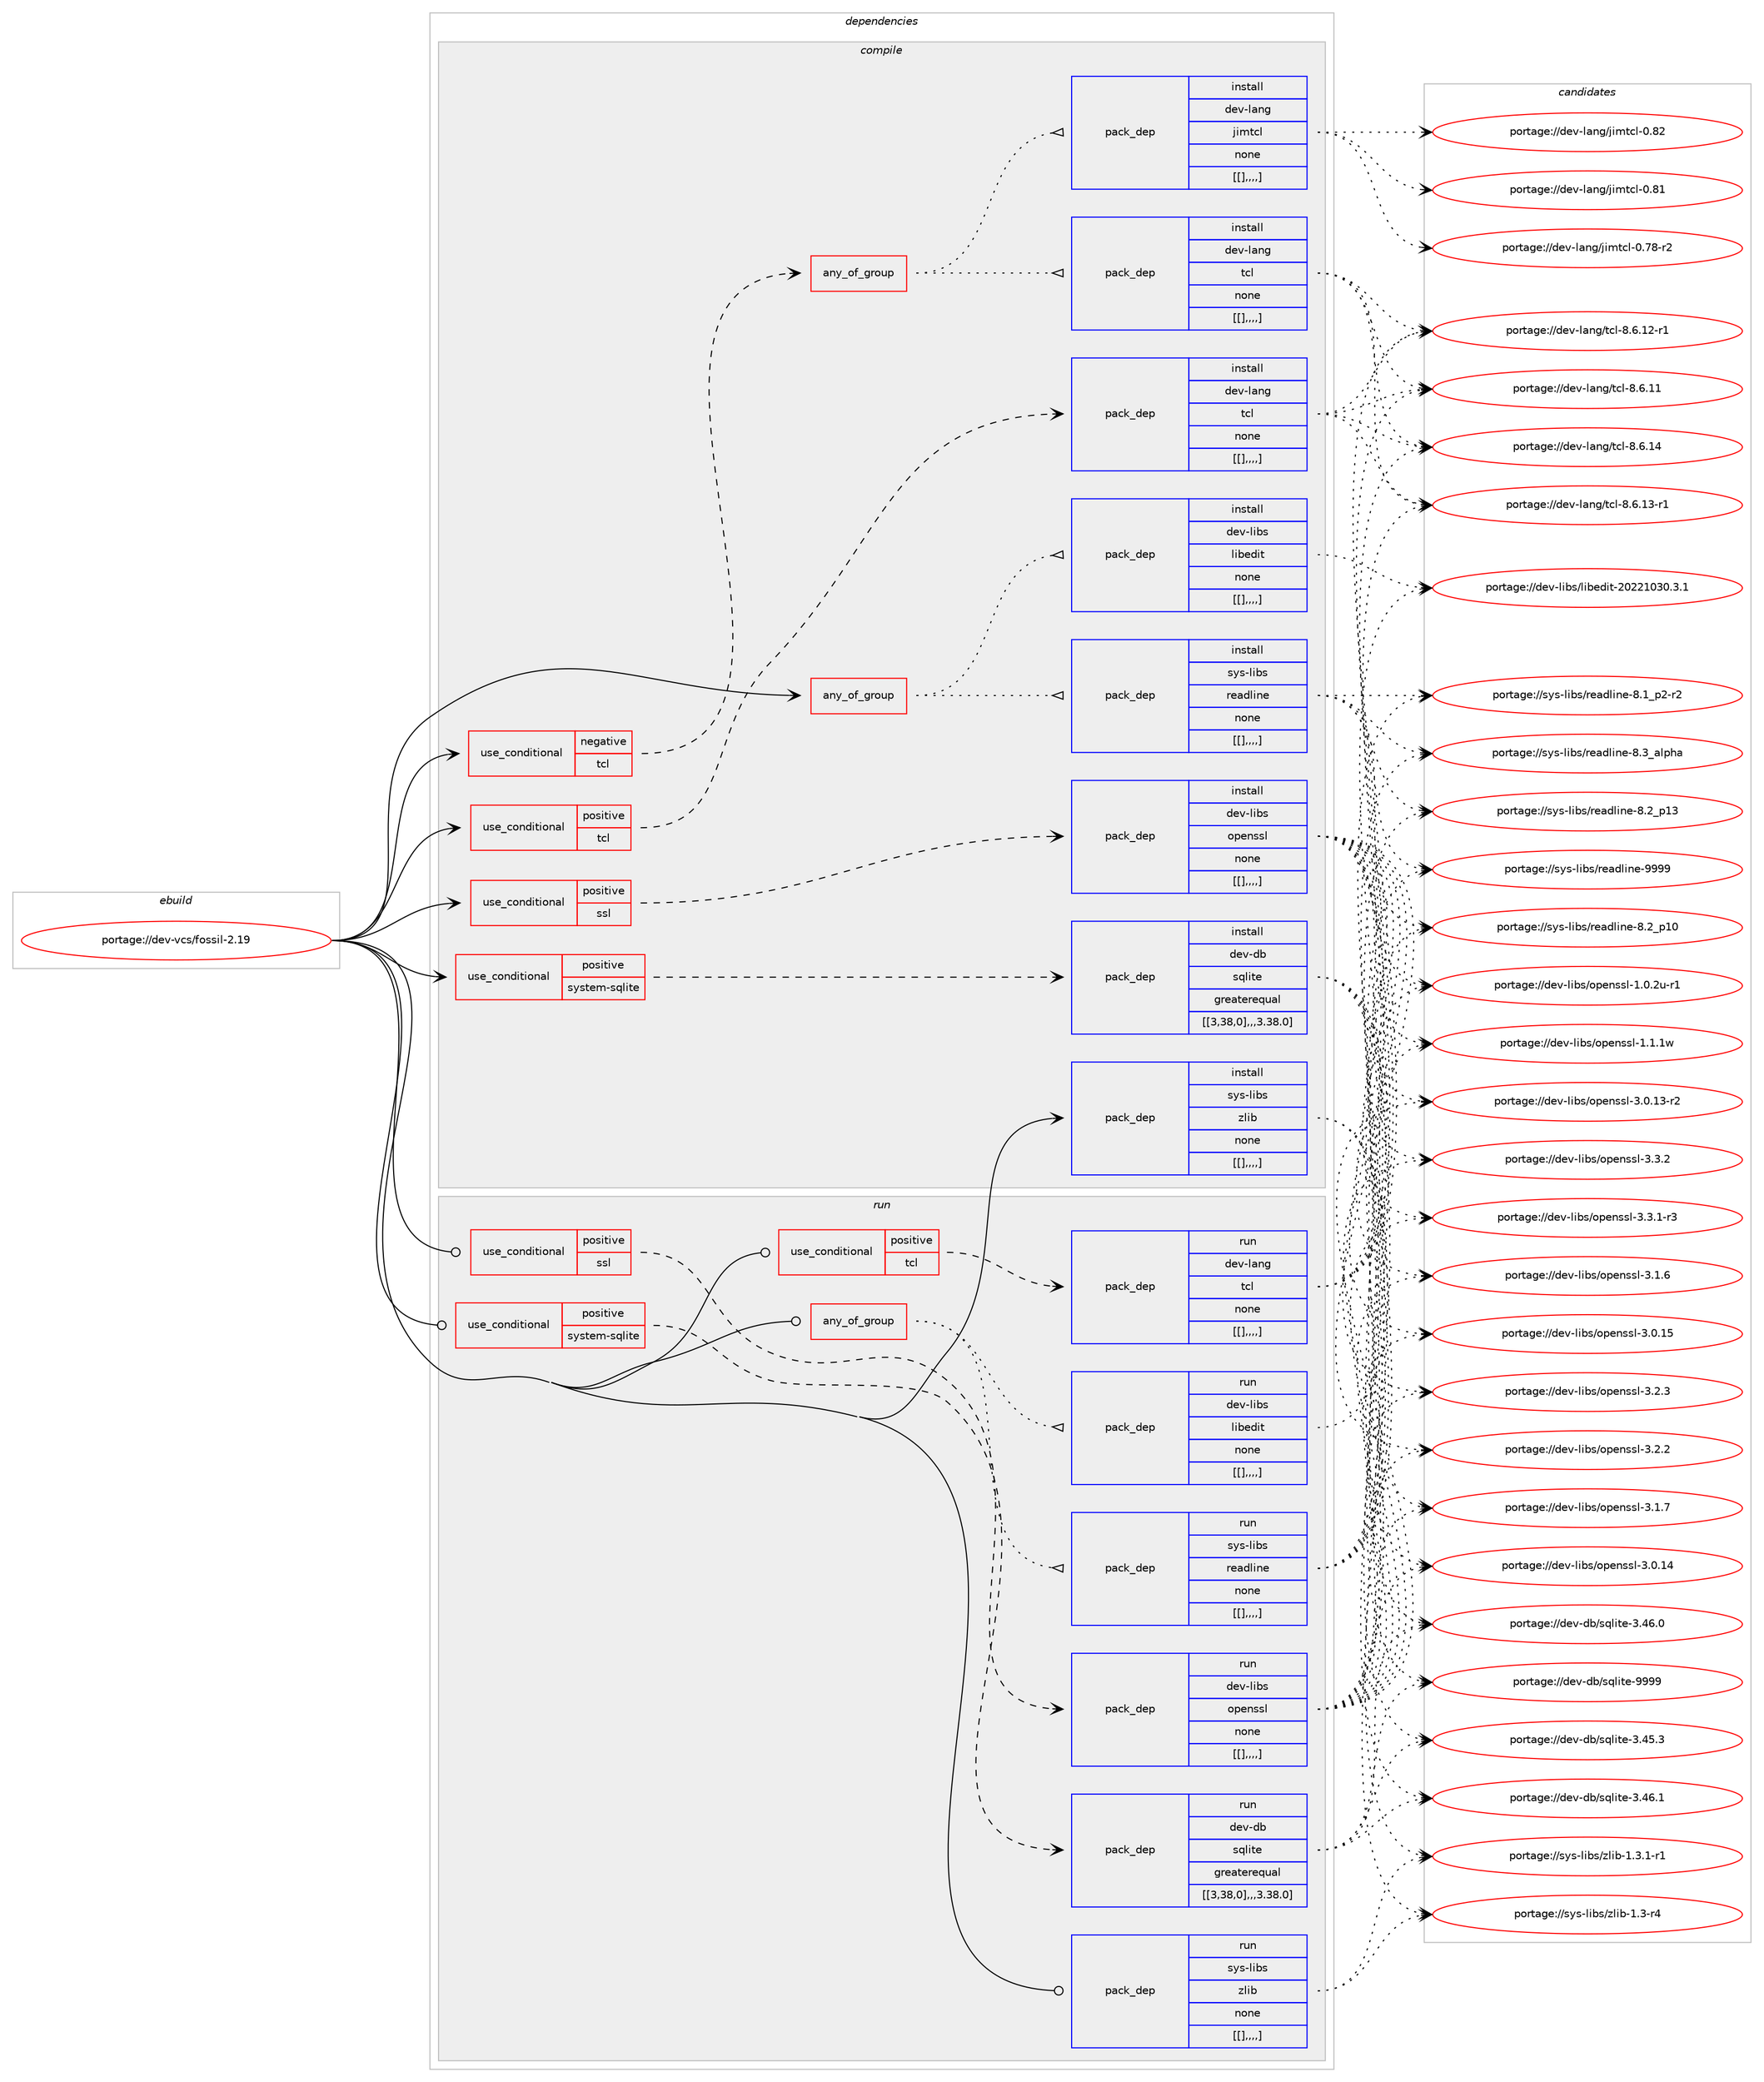 digraph prolog {

# *************
# Graph options
# *************

newrank=true;
concentrate=true;
compound=true;
graph [rankdir=LR,fontname=Helvetica,fontsize=10,ranksep=1.5];#, ranksep=2.5, nodesep=0.2];
edge  [arrowhead=vee];
node  [fontname=Helvetica,fontsize=10];

# **********
# The ebuild
# **********

subgraph cluster_leftcol {
color=gray;
label=<<i>ebuild</i>>;
id [label="portage://dev-vcs/fossil-2.19", color=red, width=4, href="../dev-vcs/fossil-2.19.svg"];
}

# ****************
# The dependencies
# ****************

subgraph cluster_midcol {
color=gray;
label=<<i>dependencies</i>>;
subgraph cluster_compile {
fillcolor="#eeeeee";
style=filled;
label=<<i>compile</i>>;
subgraph any1301 {
dependency225862 [label=<<TABLE BORDER="0" CELLBORDER="1" CELLSPACING="0" CELLPADDING="4"><TR><TD CELLPADDING="10">any_of_group</TD></TR></TABLE>>, shape=none, color=red];subgraph pack159797 {
dependency225863 [label=<<TABLE BORDER="0" CELLBORDER="1" CELLSPACING="0" CELLPADDING="4" WIDTH="220"><TR><TD ROWSPAN="6" CELLPADDING="30">pack_dep</TD></TR><TR><TD WIDTH="110">install</TD></TR><TR><TD>sys-libs</TD></TR><TR><TD>readline</TD></TR><TR><TD>none</TD></TR><TR><TD>[[],,,,]</TD></TR></TABLE>>, shape=none, color=blue];
}
dependency225862:e -> dependency225863:w [weight=20,style="dotted",arrowhead="oinv"];
subgraph pack159798 {
dependency225864 [label=<<TABLE BORDER="0" CELLBORDER="1" CELLSPACING="0" CELLPADDING="4" WIDTH="220"><TR><TD ROWSPAN="6" CELLPADDING="30">pack_dep</TD></TR><TR><TD WIDTH="110">install</TD></TR><TR><TD>dev-libs</TD></TR><TR><TD>libedit</TD></TR><TR><TD>none</TD></TR><TR><TD>[[],,,,]</TD></TR></TABLE>>, shape=none, color=blue];
}
dependency225862:e -> dependency225864:w [weight=20,style="dotted",arrowhead="oinv"];
}
id:e -> dependency225862:w [weight=20,style="solid",arrowhead="vee"];
subgraph cond64610 {
dependency225865 [label=<<TABLE BORDER="0" CELLBORDER="1" CELLSPACING="0" CELLPADDING="4"><TR><TD ROWSPAN="3" CELLPADDING="10">use_conditional</TD></TR><TR><TD>negative</TD></TR><TR><TD>tcl</TD></TR></TABLE>>, shape=none, color=red];
subgraph any1302 {
dependency225866 [label=<<TABLE BORDER="0" CELLBORDER="1" CELLSPACING="0" CELLPADDING="4"><TR><TD CELLPADDING="10">any_of_group</TD></TR></TABLE>>, shape=none, color=red];subgraph pack159799 {
dependency225867 [label=<<TABLE BORDER="0" CELLBORDER="1" CELLSPACING="0" CELLPADDING="4" WIDTH="220"><TR><TD ROWSPAN="6" CELLPADDING="30">pack_dep</TD></TR><TR><TD WIDTH="110">install</TD></TR><TR><TD>dev-lang</TD></TR><TR><TD>tcl</TD></TR><TR><TD>none</TD></TR><TR><TD>[[],,,,]</TD></TR></TABLE>>, shape=none, color=blue];
}
dependency225866:e -> dependency225867:w [weight=20,style="dotted",arrowhead="oinv"];
subgraph pack159800 {
dependency225868 [label=<<TABLE BORDER="0" CELLBORDER="1" CELLSPACING="0" CELLPADDING="4" WIDTH="220"><TR><TD ROWSPAN="6" CELLPADDING="30">pack_dep</TD></TR><TR><TD WIDTH="110">install</TD></TR><TR><TD>dev-lang</TD></TR><TR><TD>jimtcl</TD></TR><TR><TD>none</TD></TR><TR><TD>[[],,,,]</TD></TR></TABLE>>, shape=none, color=blue];
}
dependency225866:e -> dependency225868:w [weight=20,style="dotted",arrowhead="oinv"];
}
dependency225865:e -> dependency225866:w [weight=20,style="dashed",arrowhead="vee"];
}
id:e -> dependency225865:w [weight=20,style="solid",arrowhead="vee"];
subgraph cond64611 {
dependency225869 [label=<<TABLE BORDER="0" CELLBORDER="1" CELLSPACING="0" CELLPADDING="4"><TR><TD ROWSPAN="3" CELLPADDING="10">use_conditional</TD></TR><TR><TD>positive</TD></TR><TR><TD>ssl</TD></TR></TABLE>>, shape=none, color=red];
subgraph pack159801 {
dependency225870 [label=<<TABLE BORDER="0" CELLBORDER="1" CELLSPACING="0" CELLPADDING="4" WIDTH="220"><TR><TD ROWSPAN="6" CELLPADDING="30">pack_dep</TD></TR><TR><TD WIDTH="110">install</TD></TR><TR><TD>dev-libs</TD></TR><TR><TD>openssl</TD></TR><TR><TD>none</TD></TR><TR><TD>[[],,,,]</TD></TR></TABLE>>, shape=none, color=blue];
}
dependency225869:e -> dependency225870:w [weight=20,style="dashed",arrowhead="vee"];
}
id:e -> dependency225869:w [weight=20,style="solid",arrowhead="vee"];
subgraph cond64612 {
dependency225871 [label=<<TABLE BORDER="0" CELLBORDER="1" CELLSPACING="0" CELLPADDING="4"><TR><TD ROWSPAN="3" CELLPADDING="10">use_conditional</TD></TR><TR><TD>positive</TD></TR><TR><TD>system-sqlite</TD></TR></TABLE>>, shape=none, color=red];
subgraph pack159802 {
dependency225872 [label=<<TABLE BORDER="0" CELLBORDER="1" CELLSPACING="0" CELLPADDING="4" WIDTH="220"><TR><TD ROWSPAN="6" CELLPADDING="30">pack_dep</TD></TR><TR><TD WIDTH="110">install</TD></TR><TR><TD>dev-db</TD></TR><TR><TD>sqlite</TD></TR><TR><TD>greaterequal</TD></TR><TR><TD>[[3,38,0],,,3.38.0]</TD></TR></TABLE>>, shape=none, color=blue];
}
dependency225871:e -> dependency225872:w [weight=20,style="dashed",arrowhead="vee"];
}
id:e -> dependency225871:w [weight=20,style="solid",arrowhead="vee"];
subgraph cond64613 {
dependency225873 [label=<<TABLE BORDER="0" CELLBORDER="1" CELLSPACING="0" CELLPADDING="4"><TR><TD ROWSPAN="3" CELLPADDING="10">use_conditional</TD></TR><TR><TD>positive</TD></TR><TR><TD>tcl</TD></TR></TABLE>>, shape=none, color=red];
subgraph pack159803 {
dependency225874 [label=<<TABLE BORDER="0" CELLBORDER="1" CELLSPACING="0" CELLPADDING="4" WIDTH="220"><TR><TD ROWSPAN="6" CELLPADDING="30">pack_dep</TD></TR><TR><TD WIDTH="110">install</TD></TR><TR><TD>dev-lang</TD></TR><TR><TD>tcl</TD></TR><TR><TD>none</TD></TR><TR><TD>[[],,,,]</TD></TR></TABLE>>, shape=none, color=blue];
}
dependency225873:e -> dependency225874:w [weight=20,style="dashed",arrowhead="vee"];
}
id:e -> dependency225873:w [weight=20,style="solid",arrowhead="vee"];
subgraph pack159804 {
dependency225875 [label=<<TABLE BORDER="0" CELLBORDER="1" CELLSPACING="0" CELLPADDING="4" WIDTH="220"><TR><TD ROWSPAN="6" CELLPADDING="30">pack_dep</TD></TR><TR><TD WIDTH="110">install</TD></TR><TR><TD>sys-libs</TD></TR><TR><TD>zlib</TD></TR><TR><TD>none</TD></TR><TR><TD>[[],,,,]</TD></TR></TABLE>>, shape=none, color=blue];
}
id:e -> dependency225875:w [weight=20,style="solid",arrowhead="vee"];
}
subgraph cluster_compileandrun {
fillcolor="#eeeeee";
style=filled;
label=<<i>compile and run</i>>;
}
subgraph cluster_run {
fillcolor="#eeeeee";
style=filled;
label=<<i>run</i>>;
subgraph any1303 {
dependency225876 [label=<<TABLE BORDER="0" CELLBORDER="1" CELLSPACING="0" CELLPADDING="4"><TR><TD CELLPADDING="10">any_of_group</TD></TR></TABLE>>, shape=none, color=red];subgraph pack159805 {
dependency225877 [label=<<TABLE BORDER="0" CELLBORDER="1" CELLSPACING="0" CELLPADDING="4" WIDTH="220"><TR><TD ROWSPAN="6" CELLPADDING="30">pack_dep</TD></TR><TR><TD WIDTH="110">run</TD></TR><TR><TD>sys-libs</TD></TR><TR><TD>readline</TD></TR><TR><TD>none</TD></TR><TR><TD>[[],,,,]</TD></TR></TABLE>>, shape=none, color=blue];
}
dependency225876:e -> dependency225877:w [weight=20,style="dotted",arrowhead="oinv"];
subgraph pack159806 {
dependency225878 [label=<<TABLE BORDER="0" CELLBORDER="1" CELLSPACING="0" CELLPADDING="4" WIDTH="220"><TR><TD ROWSPAN="6" CELLPADDING="30">pack_dep</TD></TR><TR><TD WIDTH="110">run</TD></TR><TR><TD>dev-libs</TD></TR><TR><TD>libedit</TD></TR><TR><TD>none</TD></TR><TR><TD>[[],,,,]</TD></TR></TABLE>>, shape=none, color=blue];
}
dependency225876:e -> dependency225878:w [weight=20,style="dotted",arrowhead="oinv"];
}
id:e -> dependency225876:w [weight=20,style="solid",arrowhead="odot"];
subgraph cond64614 {
dependency225879 [label=<<TABLE BORDER="0" CELLBORDER="1" CELLSPACING="0" CELLPADDING="4"><TR><TD ROWSPAN="3" CELLPADDING="10">use_conditional</TD></TR><TR><TD>positive</TD></TR><TR><TD>ssl</TD></TR></TABLE>>, shape=none, color=red];
subgraph pack159807 {
dependency225880 [label=<<TABLE BORDER="0" CELLBORDER="1" CELLSPACING="0" CELLPADDING="4" WIDTH="220"><TR><TD ROWSPAN="6" CELLPADDING="30">pack_dep</TD></TR><TR><TD WIDTH="110">run</TD></TR><TR><TD>dev-libs</TD></TR><TR><TD>openssl</TD></TR><TR><TD>none</TD></TR><TR><TD>[[],,,,]</TD></TR></TABLE>>, shape=none, color=blue];
}
dependency225879:e -> dependency225880:w [weight=20,style="dashed",arrowhead="vee"];
}
id:e -> dependency225879:w [weight=20,style="solid",arrowhead="odot"];
subgraph cond64615 {
dependency225881 [label=<<TABLE BORDER="0" CELLBORDER="1" CELLSPACING="0" CELLPADDING="4"><TR><TD ROWSPAN="3" CELLPADDING="10">use_conditional</TD></TR><TR><TD>positive</TD></TR><TR><TD>system-sqlite</TD></TR></TABLE>>, shape=none, color=red];
subgraph pack159808 {
dependency225882 [label=<<TABLE BORDER="0" CELLBORDER="1" CELLSPACING="0" CELLPADDING="4" WIDTH="220"><TR><TD ROWSPAN="6" CELLPADDING="30">pack_dep</TD></TR><TR><TD WIDTH="110">run</TD></TR><TR><TD>dev-db</TD></TR><TR><TD>sqlite</TD></TR><TR><TD>greaterequal</TD></TR><TR><TD>[[3,38,0],,,3.38.0]</TD></TR></TABLE>>, shape=none, color=blue];
}
dependency225881:e -> dependency225882:w [weight=20,style="dashed",arrowhead="vee"];
}
id:e -> dependency225881:w [weight=20,style="solid",arrowhead="odot"];
subgraph cond64616 {
dependency225883 [label=<<TABLE BORDER="0" CELLBORDER="1" CELLSPACING="0" CELLPADDING="4"><TR><TD ROWSPAN="3" CELLPADDING="10">use_conditional</TD></TR><TR><TD>positive</TD></TR><TR><TD>tcl</TD></TR></TABLE>>, shape=none, color=red];
subgraph pack159809 {
dependency225884 [label=<<TABLE BORDER="0" CELLBORDER="1" CELLSPACING="0" CELLPADDING="4" WIDTH="220"><TR><TD ROWSPAN="6" CELLPADDING="30">pack_dep</TD></TR><TR><TD WIDTH="110">run</TD></TR><TR><TD>dev-lang</TD></TR><TR><TD>tcl</TD></TR><TR><TD>none</TD></TR><TR><TD>[[],,,,]</TD></TR></TABLE>>, shape=none, color=blue];
}
dependency225883:e -> dependency225884:w [weight=20,style="dashed",arrowhead="vee"];
}
id:e -> dependency225883:w [weight=20,style="solid",arrowhead="odot"];
subgraph pack159810 {
dependency225885 [label=<<TABLE BORDER="0" CELLBORDER="1" CELLSPACING="0" CELLPADDING="4" WIDTH="220"><TR><TD ROWSPAN="6" CELLPADDING="30">pack_dep</TD></TR><TR><TD WIDTH="110">run</TD></TR><TR><TD>sys-libs</TD></TR><TR><TD>zlib</TD></TR><TR><TD>none</TD></TR><TR><TD>[[],,,,]</TD></TR></TABLE>>, shape=none, color=blue];
}
id:e -> dependency225885:w [weight=20,style="solid",arrowhead="odot"];
}
}

# **************
# The candidates
# **************

subgraph cluster_choices {
rank=same;
color=gray;
label=<<i>candidates</i>>;

subgraph choice159797 {
color=black;
nodesep=1;
choice115121115451081059811547114101971001081051101014557575757 [label="portage://sys-libs/readline-9999", color=red, width=4,href="../sys-libs/readline-9999.svg"];
choice1151211154510810598115471141019710010810511010145564651959710811210497 [label="portage://sys-libs/readline-8.3_alpha", color=red, width=4,href="../sys-libs/readline-8.3_alpha.svg"];
choice1151211154510810598115471141019710010810511010145564650951124951 [label="portage://sys-libs/readline-8.2_p13", color=red, width=4,href="../sys-libs/readline-8.2_p13.svg"];
choice1151211154510810598115471141019710010810511010145564650951124948 [label="portage://sys-libs/readline-8.2_p10", color=red, width=4,href="../sys-libs/readline-8.2_p10.svg"];
choice115121115451081059811547114101971001081051101014556464995112504511450 [label="portage://sys-libs/readline-8.1_p2-r2", color=red, width=4,href="../sys-libs/readline-8.1_p2-r2.svg"];
dependency225863:e -> choice115121115451081059811547114101971001081051101014557575757:w [style=dotted,weight="100"];
dependency225863:e -> choice1151211154510810598115471141019710010810511010145564651959710811210497:w [style=dotted,weight="100"];
dependency225863:e -> choice1151211154510810598115471141019710010810511010145564650951124951:w [style=dotted,weight="100"];
dependency225863:e -> choice1151211154510810598115471141019710010810511010145564650951124948:w [style=dotted,weight="100"];
dependency225863:e -> choice115121115451081059811547114101971001081051101014556464995112504511450:w [style=dotted,weight="100"];
}
subgraph choice159798 {
color=black;
nodesep=1;
choice1001011184510810598115471081059810110010511645504850504948514846514649 [label="portage://dev-libs/libedit-20221030.3.1", color=red, width=4,href="../dev-libs/libedit-20221030.3.1.svg"];
dependency225864:e -> choice1001011184510810598115471081059810110010511645504850504948514846514649:w [style=dotted,weight="100"];
}
subgraph choice159799 {
color=black;
nodesep=1;
choice1001011184510897110103471169910845564654464952 [label="portage://dev-lang/tcl-8.6.14", color=red, width=4,href="../dev-lang/tcl-8.6.14.svg"];
choice10010111845108971101034711699108455646544649514511449 [label="portage://dev-lang/tcl-8.6.13-r1", color=red, width=4,href="../dev-lang/tcl-8.6.13-r1.svg"];
choice10010111845108971101034711699108455646544649504511449 [label="portage://dev-lang/tcl-8.6.12-r1", color=red, width=4,href="../dev-lang/tcl-8.6.12-r1.svg"];
choice1001011184510897110103471169910845564654464949 [label="portage://dev-lang/tcl-8.6.11", color=red, width=4,href="../dev-lang/tcl-8.6.11.svg"];
dependency225867:e -> choice1001011184510897110103471169910845564654464952:w [style=dotted,weight="100"];
dependency225867:e -> choice10010111845108971101034711699108455646544649514511449:w [style=dotted,weight="100"];
dependency225867:e -> choice10010111845108971101034711699108455646544649504511449:w [style=dotted,weight="100"];
dependency225867:e -> choice1001011184510897110103471169910845564654464949:w [style=dotted,weight="100"];
}
subgraph choice159800 {
color=black;
nodesep=1;
choice100101118451089711010347106105109116991084548465650 [label="portage://dev-lang/jimtcl-0.82", color=red, width=4,href="../dev-lang/jimtcl-0.82.svg"];
choice100101118451089711010347106105109116991084548465649 [label="portage://dev-lang/jimtcl-0.81", color=red, width=4,href="../dev-lang/jimtcl-0.81.svg"];
choice1001011184510897110103471061051091169910845484655564511450 [label="portage://dev-lang/jimtcl-0.78-r2", color=red, width=4,href="../dev-lang/jimtcl-0.78-r2.svg"];
dependency225868:e -> choice100101118451089711010347106105109116991084548465650:w [style=dotted,weight="100"];
dependency225868:e -> choice100101118451089711010347106105109116991084548465649:w [style=dotted,weight="100"];
dependency225868:e -> choice1001011184510897110103471061051091169910845484655564511450:w [style=dotted,weight="100"];
}
subgraph choice159801 {
color=black;
nodesep=1;
choice100101118451081059811547111112101110115115108455146514650 [label="portage://dev-libs/openssl-3.3.2", color=red, width=4,href="../dev-libs/openssl-3.3.2.svg"];
choice1001011184510810598115471111121011101151151084551465146494511451 [label="portage://dev-libs/openssl-3.3.1-r3", color=red, width=4,href="../dev-libs/openssl-3.3.1-r3.svg"];
choice100101118451081059811547111112101110115115108455146504651 [label="portage://dev-libs/openssl-3.2.3", color=red, width=4,href="../dev-libs/openssl-3.2.3.svg"];
choice100101118451081059811547111112101110115115108455146504650 [label="portage://dev-libs/openssl-3.2.2", color=red, width=4,href="../dev-libs/openssl-3.2.2.svg"];
choice100101118451081059811547111112101110115115108455146494655 [label="portage://dev-libs/openssl-3.1.7", color=red, width=4,href="../dev-libs/openssl-3.1.7.svg"];
choice100101118451081059811547111112101110115115108455146494654 [label="portage://dev-libs/openssl-3.1.6", color=red, width=4,href="../dev-libs/openssl-3.1.6.svg"];
choice10010111845108105981154711111210111011511510845514648464953 [label="portage://dev-libs/openssl-3.0.15", color=red, width=4,href="../dev-libs/openssl-3.0.15.svg"];
choice10010111845108105981154711111210111011511510845514648464952 [label="portage://dev-libs/openssl-3.0.14", color=red, width=4,href="../dev-libs/openssl-3.0.14.svg"];
choice100101118451081059811547111112101110115115108455146484649514511450 [label="portage://dev-libs/openssl-3.0.13-r2", color=red, width=4,href="../dev-libs/openssl-3.0.13-r2.svg"];
choice100101118451081059811547111112101110115115108454946494649119 [label="portage://dev-libs/openssl-1.1.1w", color=red, width=4,href="../dev-libs/openssl-1.1.1w.svg"];
choice1001011184510810598115471111121011101151151084549464846501174511449 [label="portage://dev-libs/openssl-1.0.2u-r1", color=red, width=4,href="../dev-libs/openssl-1.0.2u-r1.svg"];
dependency225870:e -> choice100101118451081059811547111112101110115115108455146514650:w [style=dotted,weight="100"];
dependency225870:e -> choice1001011184510810598115471111121011101151151084551465146494511451:w [style=dotted,weight="100"];
dependency225870:e -> choice100101118451081059811547111112101110115115108455146504651:w [style=dotted,weight="100"];
dependency225870:e -> choice100101118451081059811547111112101110115115108455146504650:w [style=dotted,weight="100"];
dependency225870:e -> choice100101118451081059811547111112101110115115108455146494655:w [style=dotted,weight="100"];
dependency225870:e -> choice100101118451081059811547111112101110115115108455146494654:w [style=dotted,weight="100"];
dependency225870:e -> choice10010111845108105981154711111210111011511510845514648464953:w [style=dotted,weight="100"];
dependency225870:e -> choice10010111845108105981154711111210111011511510845514648464952:w [style=dotted,weight="100"];
dependency225870:e -> choice100101118451081059811547111112101110115115108455146484649514511450:w [style=dotted,weight="100"];
dependency225870:e -> choice100101118451081059811547111112101110115115108454946494649119:w [style=dotted,weight="100"];
dependency225870:e -> choice1001011184510810598115471111121011101151151084549464846501174511449:w [style=dotted,weight="100"];
}
subgraph choice159802 {
color=black;
nodesep=1;
choice1001011184510098471151131081051161014557575757 [label="portage://dev-db/sqlite-9999", color=red, width=4,href="../dev-db/sqlite-9999.svg"];
choice10010111845100984711511310810511610145514652544649 [label="portage://dev-db/sqlite-3.46.1", color=red, width=4,href="../dev-db/sqlite-3.46.1.svg"];
choice10010111845100984711511310810511610145514652544648 [label="portage://dev-db/sqlite-3.46.0", color=red, width=4,href="../dev-db/sqlite-3.46.0.svg"];
choice10010111845100984711511310810511610145514652534651 [label="portage://dev-db/sqlite-3.45.3", color=red, width=4,href="../dev-db/sqlite-3.45.3.svg"];
dependency225872:e -> choice1001011184510098471151131081051161014557575757:w [style=dotted,weight="100"];
dependency225872:e -> choice10010111845100984711511310810511610145514652544649:w [style=dotted,weight="100"];
dependency225872:e -> choice10010111845100984711511310810511610145514652544648:w [style=dotted,weight="100"];
dependency225872:e -> choice10010111845100984711511310810511610145514652534651:w [style=dotted,weight="100"];
}
subgraph choice159803 {
color=black;
nodesep=1;
choice1001011184510897110103471169910845564654464952 [label="portage://dev-lang/tcl-8.6.14", color=red, width=4,href="../dev-lang/tcl-8.6.14.svg"];
choice10010111845108971101034711699108455646544649514511449 [label="portage://dev-lang/tcl-8.6.13-r1", color=red, width=4,href="../dev-lang/tcl-8.6.13-r1.svg"];
choice10010111845108971101034711699108455646544649504511449 [label="portage://dev-lang/tcl-8.6.12-r1", color=red, width=4,href="../dev-lang/tcl-8.6.12-r1.svg"];
choice1001011184510897110103471169910845564654464949 [label="portage://dev-lang/tcl-8.6.11", color=red, width=4,href="../dev-lang/tcl-8.6.11.svg"];
dependency225874:e -> choice1001011184510897110103471169910845564654464952:w [style=dotted,weight="100"];
dependency225874:e -> choice10010111845108971101034711699108455646544649514511449:w [style=dotted,weight="100"];
dependency225874:e -> choice10010111845108971101034711699108455646544649504511449:w [style=dotted,weight="100"];
dependency225874:e -> choice1001011184510897110103471169910845564654464949:w [style=dotted,weight="100"];
}
subgraph choice159804 {
color=black;
nodesep=1;
choice115121115451081059811547122108105984549465146494511449 [label="portage://sys-libs/zlib-1.3.1-r1", color=red, width=4,href="../sys-libs/zlib-1.3.1-r1.svg"];
choice11512111545108105981154712210810598454946514511452 [label="portage://sys-libs/zlib-1.3-r4", color=red, width=4,href="../sys-libs/zlib-1.3-r4.svg"];
dependency225875:e -> choice115121115451081059811547122108105984549465146494511449:w [style=dotted,weight="100"];
dependency225875:e -> choice11512111545108105981154712210810598454946514511452:w [style=dotted,weight="100"];
}
subgraph choice159805 {
color=black;
nodesep=1;
choice115121115451081059811547114101971001081051101014557575757 [label="portage://sys-libs/readline-9999", color=red, width=4,href="../sys-libs/readline-9999.svg"];
choice1151211154510810598115471141019710010810511010145564651959710811210497 [label="portage://sys-libs/readline-8.3_alpha", color=red, width=4,href="../sys-libs/readline-8.3_alpha.svg"];
choice1151211154510810598115471141019710010810511010145564650951124951 [label="portage://sys-libs/readline-8.2_p13", color=red, width=4,href="../sys-libs/readline-8.2_p13.svg"];
choice1151211154510810598115471141019710010810511010145564650951124948 [label="portage://sys-libs/readline-8.2_p10", color=red, width=4,href="../sys-libs/readline-8.2_p10.svg"];
choice115121115451081059811547114101971001081051101014556464995112504511450 [label="portage://sys-libs/readline-8.1_p2-r2", color=red, width=4,href="../sys-libs/readline-8.1_p2-r2.svg"];
dependency225877:e -> choice115121115451081059811547114101971001081051101014557575757:w [style=dotted,weight="100"];
dependency225877:e -> choice1151211154510810598115471141019710010810511010145564651959710811210497:w [style=dotted,weight="100"];
dependency225877:e -> choice1151211154510810598115471141019710010810511010145564650951124951:w [style=dotted,weight="100"];
dependency225877:e -> choice1151211154510810598115471141019710010810511010145564650951124948:w [style=dotted,weight="100"];
dependency225877:e -> choice115121115451081059811547114101971001081051101014556464995112504511450:w [style=dotted,weight="100"];
}
subgraph choice159806 {
color=black;
nodesep=1;
choice1001011184510810598115471081059810110010511645504850504948514846514649 [label="portage://dev-libs/libedit-20221030.3.1", color=red, width=4,href="../dev-libs/libedit-20221030.3.1.svg"];
dependency225878:e -> choice1001011184510810598115471081059810110010511645504850504948514846514649:w [style=dotted,weight="100"];
}
subgraph choice159807 {
color=black;
nodesep=1;
choice100101118451081059811547111112101110115115108455146514650 [label="portage://dev-libs/openssl-3.3.2", color=red, width=4,href="../dev-libs/openssl-3.3.2.svg"];
choice1001011184510810598115471111121011101151151084551465146494511451 [label="portage://dev-libs/openssl-3.3.1-r3", color=red, width=4,href="../dev-libs/openssl-3.3.1-r3.svg"];
choice100101118451081059811547111112101110115115108455146504651 [label="portage://dev-libs/openssl-3.2.3", color=red, width=4,href="../dev-libs/openssl-3.2.3.svg"];
choice100101118451081059811547111112101110115115108455146504650 [label="portage://dev-libs/openssl-3.2.2", color=red, width=4,href="../dev-libs/openssl-3.2.2.svg"];
choice100101118451081059811547111112101110115115108455146494655 [label="portage://dev-libs/openssl-3.1.7", color=red, width=4,href="../dev-libs/openssl-3.1.7.svg"];
choice100101118451081059811547111112101110115115108455146494654 [label="portage://dev-libs/openssl-3.1.6", color=red, width=4,href="../dev-libs/openssl-3.1.6.svg"];
choice10010111845108105981154711111210111011511510845514648464953 [label="portage://dev-libs/openssl-3.0.15", color=red, width=4,href="../dev-libs/openssl-3.0.15.svg"];
choice10010111845108105981154711111210111011511510845514648464952 [label="portage://dev-libs/openssl-3.0.14", color=red, width=4,href="../dev-libs/openssl-3.0.14.svg"];
choice100101118451081059811547111112101110115115108455146484649514511450 [label="portage://dev-libs/openssl-3.0.13-r2", color=red, width=4,href="../dev-libs/openssl-3.0.13-r2.svg"];
choice100101118451081059811547111112101110115115108454946494649119 [label="portage://dev-libs/openssl-1.1.1w", color=red, width=4,href="../dev-libs/openssl-1.1.1w.svg"];
choice1001011184510810598115471111121011101151151084549464846501174511449 [label="portage://dev-libs/openssl-1.0.2u-r1", color=red, width=4,href="../dev-libs/openssl-1.0.2u-r1.svg"];
dependency225880:e -> choice100101118451081059811547111112101110115115108455146514650:w [style=dotted,weight="100"];
dependency225880:e -> choice1001011184510810598115471111121011101151151084551465146494511451:w [style=dotted,weight="100"];
dependency225880:e -> choice100101118451081059811547111112101110115115108455146504651:w [style=dotted,weight="100"];
dependency225880:e -> choice100101118451081059811547111112101110115115108455146504650:w [style=dotted,weight="100"];
dependency225880:e -> choice100101118451081059811547111112101110115115108455146494655:w [style=dotted,weight="100"];
dependency225880:e -> choice100101118451081059811547111112101110115115108455146494654:w [style=dotted,weight="100"];
dependency225880:e -> choice10010111845108105981154711111210111011511510845514648464953:w [style=dotted,weight="100"];
dependency225880:e -> choice10010111845108105981154711111210111011511510845514648464952:w [style=dotted,weight="100"];
dependency225880:e -> choice100101118451081059811547111112101110115115108455146484649514511450:w [style=dotted,weight="100"];
dependency225880:e -> choice100101118451081059811547111112101110115115108454946494649119:w [style=dotted,weight="100"];
dependency225880:e -> choice1001011184510810598115471111121011101151151084549464846501174511449:w [style=dotted,weight="100"];
}
subgraph choice159808 {
color=black;
nodesep=1;
choice1001011184510098471151131081051161014557575757 [label="portage://dev-db/sqlite-9999", color=red, width=4,href="../dev-db/sqlite-9999.svg"];
choice10010111845100984711511310810511610145514652544649 [label="portage://dev-db/sqlite-3.46.1", color=red, width=4,href="../dev-db/sqlite-3.46.1.svg"];
choice10010111845100984711511310810511610145514652544648 [label="portage://dev-db/sqlite-3.46.0", color=red, width=4,href="../dev-db/sqlite-3.46.0.svg"];
choice10010111845100984711511310810511610145514652534651 [label="portage://dev-db/sqlite-3.45.3", color=red, width=4,href="../dev-db/sqlite-3.45.3.svg"];
dependency225882:e -> choice1001011184510098471151131081051161014557575757:w [style=dotted,weight="100"];
dependency225882:e -> choice10010111845100984711511310810511610145514652544649:w [style=dotted,weight="100"];
dependency225882:e -> choice10010111845100984711511310810511610145514652544648:w [style=dotted,weight="100"];
dependency225882:e -> choice10010111845100984711511310810511610145514652534651:w [style=dotted,weight="100"];
}
subgraph choice159809 {
color=black;
nodesep=1;
choice1001011184510897110103471169910845564654464952 [label="portage://dev-lang/tcl-8.6.14", color=red, width=4,href="../dev-lang/tcl-8.6.14.svg"];
choice10010111845108971101034711699108455646544649514511449 [label="portage://dev-lang/tcl-8.6.13-r1", color=red, width=4,href="../dev-lang/tcl-8.6.13-r1.svg"];
choice10010111845108971101034711699108455646544649504511449 [label="portage://dev-lang/tcl-8.6.12-r1", color=red, width=4,href="../dev-lang/tcl-8.6.12-r1.svg"];
choice1001011184510897110103471169910845564654464949 [label="portage://dev-lang/tcl-8.6.11", color=red, width=4,href="../dev-lang/tcl-8.6.11.svg"];
dependency225884:e -> choice1001011184510897110103471169910845564654464952:w [style=dotted,weight="100"];
dependency225884:e -> choice10010111845108971101034711699108455646544649514511449:w [style=dotted,weight="100"];
dependency225884:e -> choice10010111845108971101034711699108455646544649504511449:w [style=dotted,weight="100"];
dependency225884:e -> choice1001011184510897110103471169910845564654464949:w [style=dotted,weight="100"];
}
subgraph choice159810 {
color=black;
nodesep=1;
choice115121115451081059811547122108105984549465146494511449 [label="portage://sys-libs/zlib-1.3.1-r1", color=red, width=4,href="../sys-libs/zlib-1.3.1-r1.svg"];
choice11512111545108105981154712210810598454946514511452 [label="portage://sys-libs/zlib-1.3-r4", color=red, width=4,href="../sys-libs/zlib-1.3-r4.svg"];
dependency225885:e -> choice115121115451081059811547122108105984549465146494511449:w [style=dotted,weight="100"];
dependency225885:e -> choice11512111545108105981154712210810598454946514511452:w [style=dotted,weight="100"];
}
}

}
